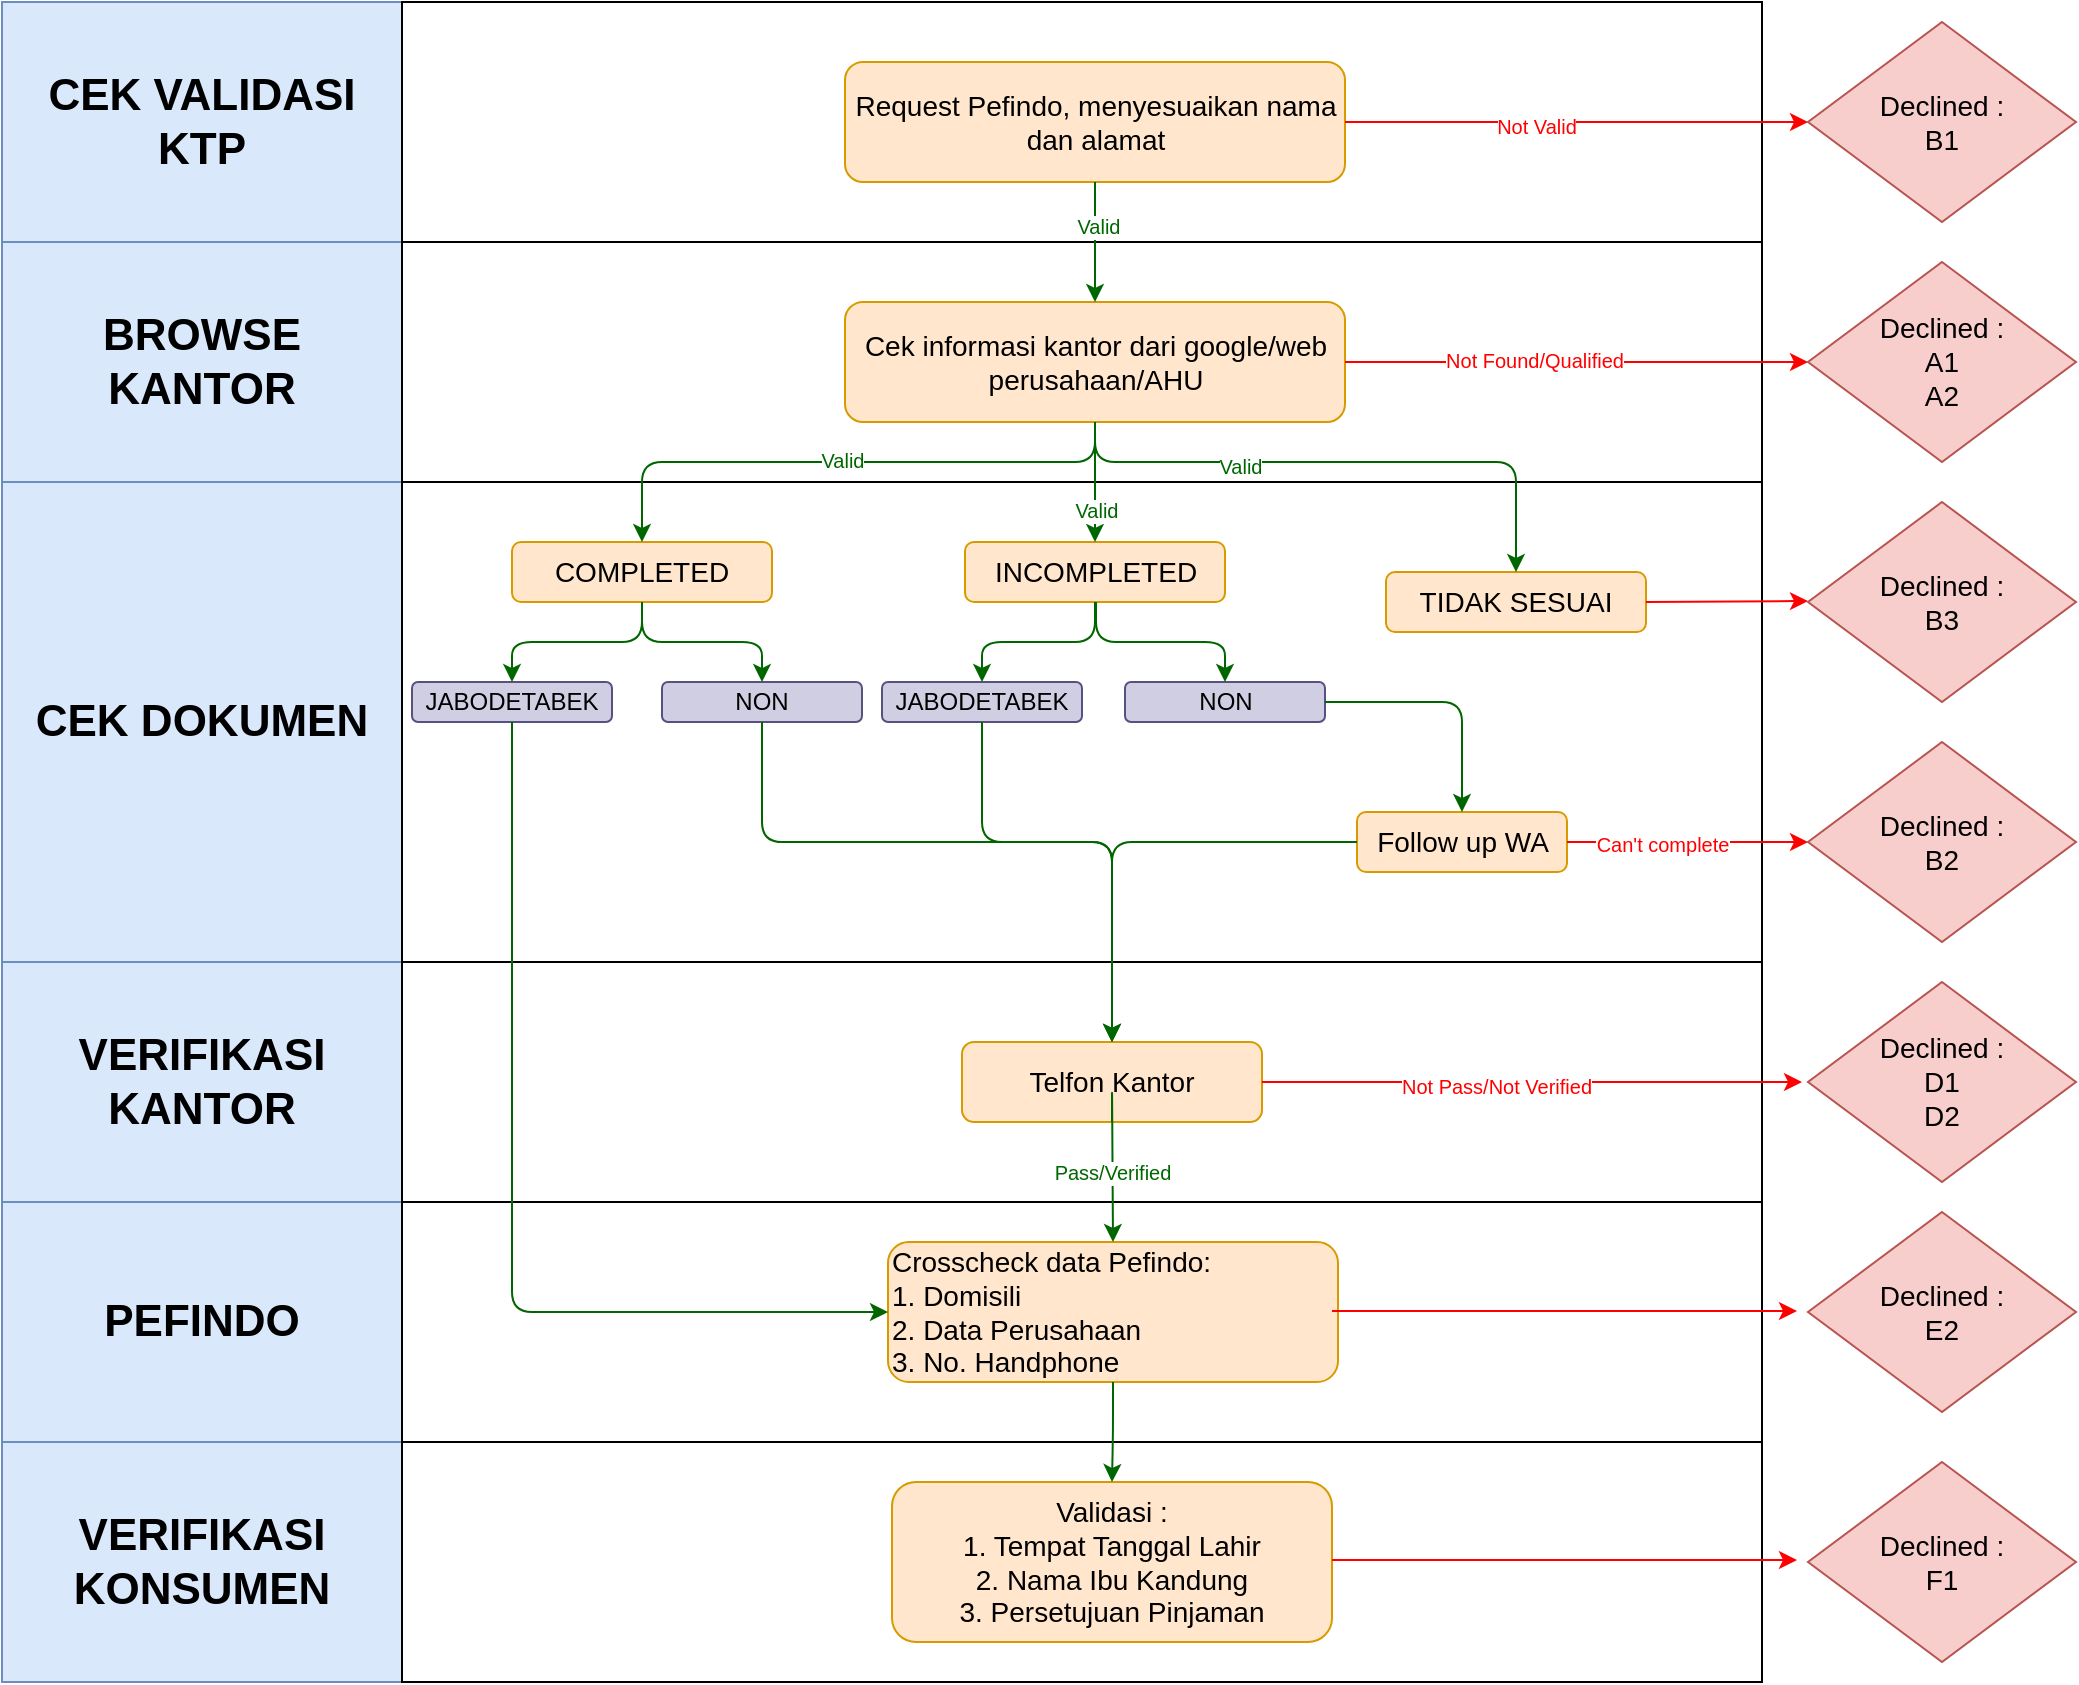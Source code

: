 <mxfile pages="1" version="11.2.1" type="github"><diagram id="Ne75eRjnatR5rNyBpCLu" name="LOO"><mxGraphModel dx="1447" dy="672" grid="1" gridSize="10" guides="1" tooltips="1" connect="1" arrows="1" fold="1" page="1" pageScale="1" pageWidth="827" pageHeight="1169" math="0" shadow="0"><root><mxCell id="0"/><mxCell id="1" parent="0"/><mxCell id="gVVrBlvBXuhKNrGggDU--23" value="CEK VALIDASI KTP" style="rounded=0;whiteSpace=wrap;html=1;fontSize=22;fontStyle=1;fillColor=#dae8fc;strokeColor=#6c8ebf;" vertex="1" parent="1"><mxGeometry y="40" width="200" height="120" as="geometry"/></mxCell><mxCell id="gVVrBlvBXuhKNrGggDU--24" value="" style="rounded=0;whiteSpace=wrap;html=1;fontSize=22;" vertex="1" parent="1"><mxGeometry x="200" y="40" width="680" height="120" as="geometry"/></mxCell><mxCell id="gVVrBlvBXuhKNrGggDU--25" value="Request Pefindo, menyesuaikan nama dan alamat" style="rounded=1;whiteSpace=wrap;html=1;fontSize=14;fillColor=#ffe6cc;strokeColor=#d79b00;" vertex="1" parent="1"><mxGeometry x="421.5" y="70" width="250" height="60" as="geometry"/></mxCell><mxCell id="gVVrBlvBXuhKNrGggDU--26" value="" style="endArrow=classic;html=1;fontSize=14;exitX=1;exitY=0.5;exitDx=0;exitDy=0;entryX=0;entryY=0.5;entryDx=0;entryDy=0;fontColor=#000000;strokeColor=#FF0000;" edge="1" parent="1" source="gVVrBlvBXuhKNrGggDU--25" target="gVVrBlvBXuhKNrGggDU--27"><mxGeometry width="50" height="50" relative="1" as="geometry"><mxPoint x="570" y="125" as="sourcePoint"/><mxPoint x="760" y="100" as="targetPoint"/></mxGeometry></mxCell><mxCell id="gVVrBlvBXuhKNrGggDU--85" value="Not Valid" style="text;html=1;resizable=0;points=[];align=center;verticalAlign=middle;labelBackgroundColor=#ffffff;fontSize=10;fontColor=#FF0000;" vertex="1" connectable="0" parent="gVVrBlvBXuhKNrGggDU--26"><mxGeometry x="-0.179" y="-2" relative="1" as="geometry"><mxPoint as="offset"/></mxGeometry></mxCell><mxCell id="gVVrBlvBXuhKNrGggDU--27" value="Declined :&lt;br&gt;B1" style="rhombus;whiteSpace=wrap;html=1;fontSize=14;fillColor=#f8cecc;strokeColor=#b85450;" vertex="1" parent="1"><mxGeometry x="903" y="50" width="134" height="100" as="geometry"/></mxCell><mxCell id="gVVrBlvBXuhKNrGggDU--28" value="BROWSE KANTOR" style="rounded=0;whiteSpace=wrap;html=1;fontSize=22;fontStyle=1;fillColor=#dae8fc;strokeColor=#6c8ebf;" vertex="1" parent="1"><mxGeometry y="160" width="200" height="120" as="geometry"/></mxCell><mxCell id="gVVrBlvBXuhKNrGggDU--29" value="" style="rounded=0;whiteSpace=wrap;html=1;fontSize=22;" vertex="1" parent="1"><mxGeometry x="200" y="160" width="680" height="120" as="geometry"/></mxCell><mxCell id="gVVrBlvBXuhKNrGggDU--30" value="Cek informasi kantor dari google/web perusahaan/AHU" style="rounded=1;whiteSpace=wrap;html=1;fontSize=14;fillColor=#ffe6cc;strokeColor=#d79b00;" vertex="1" parent="1"><mxGeometry x="421.5" y="190" width="250" height="60" as="geometry"/></mxCell><mxCell id="gVVrBlvBXuhKNrGggDU--31" value="" style="endArrow=classic;html=1;fontSize=14;entryX=0.5;entryY=0;entryDx=0;entryDy=0;exitX=0.5;exitY=1;exitDx=0;exitDy=0;strokeColor=#006600;" edge="1" parent="1" source="gVVrBlvBXuhKNrGggDU--25" target="gVVrBlvBXuhKNrGggDU--30"><mxGeometry width="50" height="50" relative="1" as="geometry"><mxPoint x="430" y="130" as="sourcePoint"/><mxPoint x="60" y="300" as="targetPoint"/></mxGeometry></mxCell><mxCell id="gVVrBlvBXuhKNrGggDU--86" value="&lt;font color=&quot;#006600&quot;&gt;Valid&lt;/font&gt;" style="text;html=1;resizable=0;points=[];align=center;verticalAlign=middle;labelBackgroundColor=#ffffff;fontSize=10;fontColor=#FF0000;" vertex="1" connectable="0" parent="gVVrBlvBXuhKNrGggDU--31"><mxGeometry x="-0.278" y="1" relative="1" as="geometry"><mxPoint as="offset"/></mxGeometry></mxCell><mxCell id="gVVrBlvBXuhKNrGggDU--32" value="CEK DOKUMEN" style="rounded=0;whiteSpace=wrap;html=1;fontSize=22;fontStyle=1;fillColor=#dae8fc;strokeColor=#6c8ebf;" vertex="1" parent="1"><mxGeometry y="280" width="200" height="240" as="geometry"/></mxCell><mxCell id="gVVrBlvBXuhKNrGggDU--33" value="" style="rounded=0;whiteSpace=wrap;html=1;fontSize=22;" vertex="1" parent="1"><mxGeometry x="200" y="280" width="680" height="240" as="geometry"/></mxCell><mxCell id="gVVrBlvBXuhKNrGggDU--34" value="COMPLETED" style="rounded=1;whiteSpace=wrap;html=1;fontSize=14;fillColor=#ffe6cc;strokeColor=#d79b00;" vertex="1" parent="1"><mxGeometry x="255" y="310" width="130" height="30" as="geometry"/></mxCell><mxCell id="gVVrBlvBXuhKNrGggDU--35" value="INCOMPLETED" style="rounded=1;whiteSpace=wrap;html=1;fontSize=14;fillColor=#ffe6cc;strokeColor=#d79b00;" vertex="1" parent="1"><mxGeometry x="481.5" y="310" width="130" height="30" as="geometry"/></mxCell><mxCell id="gVVrBlvBXuhKNrGggDU--36" value="TIDAK SESUAI" style="rounded=1;whiteSpace=wrap;html=1;fontSize=14;fillColor=#ffe6cc;strokeColor=#d79b00;" vertex="1" parent="1"><mxGeometry x="692" y="325" width="130" height="30" as="geometry"/></mxCell><mxCell id="gVVrBlvBXuhKNrGggDU--37" value="" style="edgeStyle=elbowEdgeStyle;elbow=vertical;endArrow=classic;html=1;fontSize=14;entryX=0.5;entryY=0;entryDx=0;entryDy=0;exitX=0.5;exitY=1;exitDx=0;exitDy=0;strokeColor=#006600;" edge="1" parent="1" source="gVVrBlvBXuhKNrGggDU--30" target="gVVrBlvBXuhKNrGggDU--34"><mxGeometry width="50" height="50" relative="1" as="geometry"><mxPoint x="10" y="470" as="sourcePoint"/><mxPoint x="60" y="420" as="targetPoint"/><Array as="points"><mxPoint x="370" y="270"/></Array></mxGeometry></mxCell><mxCell id="gVVrBlvBXuhKNrGggDU--90" value="&lt;span style=&quot;color: rgb(0 , 0 , 0) ; font-family: &amp;#34;helvetica&amp;#34; , &amp;#34;arial&amp;#34; , sans-serif ; font-size: 0px ; background-color: rgb(248 , 249 , 250)&quot;&gt;%3CmxGraphModel%3E%3Croot%3E%3CmxCell%20id%3D%220%22%2F%3E%3CmxCell%20id%3D%221%22%20parent%3D%220%22%2F%3E%3CmxCell%20id%3D%222%22%20value%3D%22%26lt%3Bfont%20color%3D%26quot%3B%23006600%26quot%3B%26gt%3BValid%26lt%3B%2Ffont%26gt%3B%22%20style%3D%22text%3Bhtml%3D1%3Bresizable%3D0%3Bpoints%3D%5B%5D%3Balign%3Dcenter%3BverticalAlign%3Dmiddle%3BlabelBackgroundColor%3D%23ffffff%3BfontSize%3D10%3BfontColor%3D%23FF0000%3B%22%20vertex%3D%221%22%20connectable%3D%220%22%20parent%3D%221%22%3E%3CmxGeometry%20x%3D%22547.5%22%20y%3D%22151.667%22%20as%3D%22geometry%22%3E%3CmxPoint%20as%3D%22offset%22%2F%3E%3C%2FmxGeometry%3E%3C%2FmxCell%3E%3C%2Froot%3E%3C%2FmxGraphModel%3EValid&lt;/span&gt;" style="text;html=1;resizable=0;points=[];align=center;verticalAlign=middle;labelBackgroundColor=#ffffff;fontSize=10;fontColor=#FF0000;" vertex="1" connectable="0" parent="gVVrBlvBXuhKNrGggDU--37"><mxGeometry x="0.057" relative="1" as="geometry"><mxPoint as="offset"/></mxGeometry></mxCell><mxCell id="gVVrBlvBXuhKNrGggDU--91" value="&lt;font color=&quot;#006600&quot;&gt;Valid&lt;/font&gt;" style="text;html=1;resizable=0;points=[];align=center;verticalAlign=middle;labelBackgroundColor=#ffffff;fontSize=10;fontColor=#FF0000;" vertex="1" connectable="0" parent="gVVrBlvBXuhKNrGggDU--37"><mxGeometry x="0.022" y="-1" relative="1" as="geometry"><mxPoint as="offset"/></mxGeometry></mxCell><mxCell id="gVVrBlvBXuhKNrGggDU--38" value="" style="edgeStyle=elbowEdgeStyle;elbow=vertical;endArrow=classic;html=1;fontSize=14;entryX=0.5;entryY=0;entryDx=0;entryDy=0;exitX=0.5;exitY=1;exitDx=0;exitDy=0;strokeColor=#006600;" edge="1" parent="1" source="gVVrBlvBXuhKNrGggDU--30" target="gVVrBlvBXuhKNrGggDU--36"><mxGeometry width="50" height="50" relative="1" as="geometry"><mxPoint x="455.714" y="259.714" as="sourcePoint"/><mxPoint x="315.714" y="319.714" as="targetPoint"/><Array as="points"><mxPoint x="560" y="270"/></Array></mxGeometry></mxCell><mxCell id="gVVrBlvBXuhKNrGggDU--92" value="&lt;font color=&quot;#006600&quot;&gt;Valid&lt;/font&gt;" style="text;html=1;resizable=0;points=[];align=center;verticalAlign=middle;labelBackgroundColor=#ffffff;fontSize=10;fontColor=#FF0000;" vertex="1" connectable="0" parent="gVVrBlvBXuhKNrGggDU--38"><mxGeometry x="-0.356" y="-1" relative="1" as="geometry"><mxPoint y="1" as="offset"/></mxGeometry></mxCell><mxCell id="gVVrBlvBXuhKNrGggDU--39" value="" style="edgeStyle=elbowEdgeStyle;elbow=vertical;endArrow=classic;html=1;fontSize=14;entryX=0.5;entryY=0;entryDx=0;entryDy=0;exitX=0.5;exitY=1;exitDx=0;exitDy=0;strokeColor=#006600;" edge="1" parent="1" source="gVVrBlvBXuhKNrGggDU--30" target="gVVrBlvBXuhKNrGggDU--35"><mxGeometry width="50" height="50" relative="1" as="geometry"><mxPoint x="455.714" y="259.714" as="sourcePoint"/><mxPoint x="315.714" y="319.714" as="targetPoint"/><Array as="points"><mxPoint x="470" y="270"/></Array></mxGeometry></mxCell><mxCell id="gVVrBlvBXuhKNrGggDU--93" value="&lt;font color=&quot;#006600&quot;&gt;Valid&lt;/font&gt;" style="text;html=1;resizable=0;points=[];align=center;verticalAlign=middle;labelBackgroundColor=#ffffff;fontSize=10;fontColor=#FF0000;" vertex="1" connectable="0" parent="gVVrBlvBXuhKNrGggDU--39"><mxGeometry x="0.444" relative="1" as="geometry"><mxPoint as="offset"/></mxGeometry></mxCell><mxCell id="gVVrBlvBXuhKNrGggDU--41" value="" style="endArrow=classic;html=1;fontSize=14;entryX=0;entryY=0.5;entryDx=0;entryDy=0;exitX=1;exitY=0.5;exitDx=0;exitDy=0;strokeColor=#FF0000;" edge="1" parent="1" source="gVVrBlvBXuhKNrGggDU--30" target="gVVrBlvBXuhKNrGggDU--42"><mxGeometry width="50" height="50" relative="1" as="geometry"><mxPoint x="690" y="220" as="sourcePoint"/><mxPoint x="826" y="220" as="targetPoint"/></mxGeometry></mxCell><mxCell id="gVVrBlvBXuhKNrGggDU--87" value="&lt;span style=&quot;color: rgb(0 , 0 , 0) ; font-family: &amp;#34;helvetica&amp;#34; , &amp;#34;arial&amp;#34; , sans-serif ; font-size: 0px ; background-color: rgb(248 , 249 , 250)&quot;&gt;%3CmxGraphModel%3E%3Croot%3E%3CmxCell%20id%3D%220%22%2F%3E%3CmxCell%20id%3D%221%22%20parent%3D%220%22%2F%3E%3CmxCell%20id%3D%222%22%20value%3D%22Not%20Valid%22%20style%3D%22text%3Bhtml%3D1%3Bresizable%3D0%3Bpoints%3D%5B%5D%3Balign%3Dcenter%3BverticalAlign%3Dmiddle%3BlabelBackgroundColor%3D%23ffffff%3BfontSize%3D10%3BfontColor%3D%23FF0000%3B%22%20vertex%3D%221%22%20connectable%3D%220%22%20parent%3D%221%22%3E%3CmxGeometry%20x%3D%22766.5%22%20y%3D%22102.0%22%20as%3D%22geometry%22%3E%3CmxPoint%20as%3D%22offset%22%2F%3E%3C%2FmxGeometry%3E%3C%2FmxCell%3E%3C%2Froot%3E%3C%2FmxGraphModel%3E&lt;/span&gt;" style="text;html=1;resizable=0;points=[];align=center;verticalAlign=middle;labelBackgroundColor=#ffffff;fontSize=10;fontColor=#FF0000;" vertex="1" connectable="0" parent="gVVrBlvBXuhKNrGggDU--41"><mxGeometry x="-0.218" y="-1" relative="1" as="geometry"><mxPoint as="offset"/></mxGeometry></mxCell><mxCell id="gVVrBlvBXuhKNrGggDU--88" value="Not Found/Qualified" style="text;html=1;resizable=0;points=[];align=center;verticalAlign=middle;labelBackgroundColor=#ffffff;fontSize=10;fontColor=#FF0000;" vertex="1" connectable="0" parent="gVVrBlvBXuhKNrGggDU--41"><mxGeometry x="-0.182" y="1" relative="1" as="geometry"><mxPoint as="offset"/></mxGeometry></mxCell><mxCell id="gVVrBlvBXuhKNrGggDU--42" value="Declined :&lt;br&gt;A1&lt;br&gt;A2" style="rhombus;whiteSpace=wrap;html=1;fontSize=14;fillColor=#f8cecc;strokeColor=#b85450;" vertex="1" parent="1"><mxGeometry x="903" y="170" width="134" height="100" as="geometry"/></mxCell><mxCell id="gVVrBlvBXuhKNrGggDU--43" value="VERIFIKASI KANTOR" style="rounded=0;whiteSpace=wrap;html=1;fontSize=22;fontStyle=1;fillColor=#dae8fc;strokeColor=#6c8ebf;" vertex="1" parent="1"><mxGeometry y="520" width="200" height="120" as="geometry"/></mxCell><mxCell id="gVVrBlvBXuhKNrGggDU--44" value="JABODETABEK" style="rounded=1;whiteSpace=wrap;html=1;fontSize=12;fillColor=#d0cee2;strokeColor=#56517e;" vertex="1" parent="1"><mxGeometry x="205" y="380" width="100" height="20" as="geometry"/></mxCell><mxCell id="gVVrBlvBXuhKNrGggDU--45" value="NON" style="rounded=1;whiteSpace=wrap;html=1;fontSize=12;fillColor=#d0cee2;strokeColor=#56517e;" vertex="1" parent="1"><mxGeometry x="330" y="380" width="100" height="20" as="geometry"/></mxCell><mxCell id="gVVrBlvBXuhKNrGggDU--46" value="" style="edgeStyle=elbowEdgeStyle;elbow=vertical;endArrow=classic;html=1;fontSize=14;entryX=0.5;entryY=0;entryDx=0;entryDy=0;exitX=0.5;exitY=1;exitDx=0;exitDy=0;strokeColor=#006600;" edge="1" parent="1" source="gVVrBlvBXuhKNrGggDU--34" target="gVVrBlvBXuhKNrGggDU--44"><mxGeometry width="50" height="50" relative="1" as="geometry"><mxPoint x="556.167" y="259.833" as="sourcePoint"/><mxPoint x="330.333" y="319.833" as="targetPoint"/><Array as="points"><mxPoint x="290" y="360"/><mxPoint x="290" y="350"/></Array></mxGeometry></mxCell><mxCell id="gVVrBlvBXuhKNrGggDU--47" value="" style="edgeStyle=elbowEdgeStyle;elbow=vertical;endArrow=classic;html=1;fontSize=14;entryX=0.5;entryY=0;entryDx=0;entryDy=0;strokeColor=#006600;" edge="1" parent="1" target="gVVrBlvBXuhKNrGggDU--45"><mxGeometry width="50" height="50" relative="1" as="geometry"><mxPoint x="320" y="340" as="sourcePoint"/><mxPoint x="265.333" y="369.833" as="targetPoint"/><Array as="points"/></mxGeometry></mxCell><mxCell id="gVVrBlvBXuhKNrGggDU--48" value="JABODETABEK" style="rounded=1;whiteSpace=wrap;html=1;fontSize=12;fillColor=#d0cee2;strokeColor=#56517e;" vertex="1" parent="1"><mxGeometry x="440" y="380" width="100" height="20" as="geometry"/></mxCell><mxCell id="gVVrBlvBXuhKNrGggDU--49" value="NON" style="rounded=1;whiteSpace=wrap;html=1;fontSize=12;fillColor=#d0cee2;strokeColor=#56517e;" vertex="1" parent="1"><mxGeometry x="561.5" y="380" width="100" height="20" as="geometry"/></mxCell><mxCell id="gVVrBlvBXuhKNrGggDU--50" value="" style="edgeStyle=elbowEdgeStyle;elbow=vertical;endArrow=classic;html=1;fontSize=14;entryX=0.5;entryY=0;entryDx=0;entryDy=0;exitX=0.5;exitY=1;exitDx=0;exitDy=0;strokeColor=#006600;" edge="1" parent="1" source="gVVrBlvBXuhKNrGggDU--35" target="gVVrBlvBXuhKNrGggDU--48"><mxGeometry width="50" height="50" relative="1" as="geometry"><mxPoint x="540" y="340" as="sourcePoint"/><mxPoint x="475" y="360" as="targetPoint"/><Array as="points"><mxPoint x="520" y="360"/></Array></mxGeometry></mxCell><mxCell id="gVVrBlvBXuhKNrGggDU--51" value="" style="edgeStyle=elbowEdgeStyle;elbow=vertical;endArrow=classic;html=1;fontSize=14;entryX=0.5;entryY=0;entryDx=0;entryDy=0;strokeColor=#006600;" edge="1" parent="1" target="gVVrBlvBXuhKNrGggDU--49"><mxGeometry width="50" height="50" relative="1" as="geometry"><mxPoint x="547" y="340" as="sourcePoint"/><mxPoint x="606.5" y="360" as="targetPoint"/><Array as="points"/></mxGeometry></mxCell><mxCell id="gVVrBlvBXuhKNrGggDU--54" value="" style="rounded=0;whiteSpace=wrap;html=1;fontSize=22;" vertex="1" parent="1"><mxGeometry x="200" y="520" width="680" height="120" as="geometry"/></mxCell><mxCell id="gVVrBlvBXuhKNrGggDU--55" value="Telfon Kantor" style="rounded=1;whiteSpace=wrap;html=1;fontSize=14;fillColor=#ffe6cc;strokeColor=#d79b00;" vertex="1" parent="1"><mxGeometry x="480" y="560" width="150" height="40" as="geometry"/></mxCell><mxCell id="gVVrBlvBXuhKNrGggDU--56" value="Follow up WA" style="rounded=1;whiteSpace=wrap;html=1;fontSize=14;fillColor=#ffe6cc;strokeColor=#d79b00;" vertex="1" parent="1"><mxGeometry x="677.5" y="445" width="105" height="30" as="geometry"/></mxCell><mxCell id="gVVrBlvBXuhKNrGggDU--57" value="" style="endArrow=classic;html=1;fontSize=14;entryX=0;entryY=0.5;entryDx=0;entryDy=0;strokeColor=#FF0000;exitX=1;exitY=0.5;exitDx=0;exitDy=0;" edge="1" parent="1" source="gVVrBlvBXuhKNrGggDU--36"><mxGeometry width="50" height="50" relative="1" as="geometry"><mxPoint x="870" y="339.5" as="sourcePoint"/><mxPoint x="903" y="339.5" as="targetPoint"/></mxGeometry></mxCell><mxCell id="gVVrBlvBXuhKNrGggDU--58" value="" style="edgeStyle=elbowEdgeStyle;elbow=vertical;endArrow=classic;html=1;fontSize=14;entryX=0.5;entryY=0;entryDx=0;entryDy=0;exitX=1;exitY=0.5;exitDx=0;exitDy=0;strokeColor=#006600;" edge="1" parent="1" source="gVVrBlvBXuhKNrGggDU--49" target="gVVrBlvBXuhKNrGggDU--56"><mxGeometry width="50" height="50" relative="1" as="geometry"><mxPoint x="557" y="350" as="sourcePoint"/><mxPoint x="621.429" y="369.714" as="targetPoint"/><Array as="points"><mxPoint x="700" y="390"/><mxPoint x="700" y="370"/></Array></mxGeometry></mxCell><mxCell id="gVVrBlvBXuhKNrGggDU--59" value="" style="edgeStyle=elbowEdgeStyle;elbow=vertical;endArrow=classic;html=1;fontSize=14;entryX=0.5;entryY=0;entryDx=0;entryDy=0;exitX=0.5;exitY=1;exitDx=0;exitDy=0;strokeColor=#006600;" edge="1" parent="1" source="gVVrBlvBXuhKNrGggDU--45" target="gVVrBlvBXuhKNrGggDU--55"><mxGeometry width="50" height="50" relative="1" as="geometry"><mxPoint x="330" y="350" as="sourcePoint"/><mxPoint x="390" y="369.714" as="targetPoint"/><Array as="points"><mxPoint x="450" y="460"/><mxPoint x="460" y="450"/><mxPoint x="450" y="440"/><mxPoint x="470" y="420"/></Array></mxGeometry></mxCell><mxCell id="gVVrBlvBXuhKNrGggDU--61" value="" style="edgeStyle=elbowEdgeStyle;elbow=vertical;endArrow=classic;html=1;fontSize=14;entryX=0.5;entryY=0;entryDx=0;entryDy=0;exitX=0.5;exitY=1;exitDx=0;exitDy=0;strokeColor=#006600;" edge="1" parent="1" source="gVVrBlvBXuhKNrGggDU--48" target="gVVrBlvBXuhKNrGggDU--55"><mxGeometry width="50" height="50" relative="1" as="geometry"><mxPoint x="390" y="389.714" as="sourcePoint"/><mxPoint x="565.714" y="509.714" as="targetPoint"/><Array as="points"><mxPoint x="510" y="460"/><mxPoint x="530" y="450"/><mxPoint x="510" y="440"/><mxPoint x="520" y="420"/></Array></mxGeometry></mxCell><mxCell id="gVVrBlvBXuhKNrGggDU--62" value="" style="edgeStyle=elbowEdgeStyle;elbow=vertical;endArrow=classic;html=1;fontSize=14;entryX=0.5;entryY=0;entryDx=0;entryDy=0;exitX=0;exitY=0.5;exitDx=0;exitDy=0;strokeColor=#006600;" edge="1" parent="1" source="gVVrBlvBXuhKNrGggDU--56" target="gVVrBlvBXuhKNrGggDU--55"><mxGeometry width="50" height="50" relative="1" as="geometry"><mxPoint x="671.429" y="379.714" as="sourcePoint"/><mxPoint x="738.571" y="409.714" as="targetPoint"/><Array as="points"><mxPoint x="600" y="460"/><mxPoint x="610" y="450"/><mxPoint x="580" y="445"/><mxPoint x="610" y="420"/></Array></mxGeometry></mxCell><mxCell id="gVVrBlvBXuhKNrGggDU--63" value="" style="endArrow=classic;html=1;fontSize=14;strokeColor=#FF0000;exitX=1;exitY=0.5;exitDx=0;exitDy=0;entryX=0;entryY=0.5;entryDx=0;entryDy=0;" edge="1" parent="1" source="gVVrBlvBXuhKNrGggDU--56" target="gVVrBlvBXuhKNrGggDU--82"><mxGeometry width="50" height="50" relative="1" as="geometry"><mxPoint x="870" y="335" as="sourcePoint"/><mxPoint x="890" y="410" as="targetPoint"/></mxGeometry></mxCell><mxCell id="gVVrBlvBXuhKNrGggDU--94" value="Can't complete" style="text;html=1;resizable=0;points=[];align=center;verticalAlign=middle;labelBackgroundColor=#ffffff;fontSize=10;fontColor=#FF0000;" vertex="1" connectable="0" parent="gVVrBlvBXuhKNrGggDU--63"><mxGeometry x="-0.218" y="-1" relative="1" as="geometry"><mxPoint as="offset"/></mxGeometry></mxCell><mxCell id="gVVrBlvBXuhKNrGggDU--65" value="" style="endArrow=classic;html=1;fontSize=14;strokeColor=#FF0000;exitX=1;exitY=0.5;exitDx=0;exitDy=0;" edge="1" parent="1" source="gVVrBlvBXuhKNrGggDU--55"><mxGeometry width="50" height="50" relative="1" as="geometry"><mxPoint x="791.0" y="425" as="sourcePoint"/><mxPoint x="900" y="580" as="targetPoint"/></mxGeometry></mxCell><mxCell id="gVVrBlvBXuhKNrGggDU--95" value="Not Pass/Not Verified" style="text;html=1;resizable=0;points=[];align=center;verticalAlign=middle;labelBackgroundColor=#ffffff;fontSize=10;fontColor=#FF0000;" vertex="1" connectable="0" parent="gVVrBlvBXuhKNrGggDU--65"><mxGeometry x="-0.132" y="-2" relative="1" as="geometry"><mxPoint as="offset"/></mxGeometry></mxCell><mxCell id="gVVrBlvBXuhKNrGggDU--66" value="Declined :&lt;br&gt;D1&lt;br&gt;D2" style="rhombus;whiteSpace=wrap;html=1;fontSize=14;fillColor=#f8cecc;strokeColor=#b85450;" vertex="1" parent="1"><mxGeometry x="903" y="530" width="134" height="100" as="geometry"/></mxCell><mxCell id="gVVrBlvBXuhKNrGggDU--67" value="PEFINDO" style="rounded=0;whiteSpace=wrap;html=1;fontSize=22;fontStyle=1;fillColor=#dae8fc;strokeColor=#6c8ebf;" vertex="1" parent="1"><mxGeometry y="640" width="200" height="120" as="geometry"/></mxCell><mxCell id="gVVrBlvBXuhKNrGggDU--68" value="" style="rounded=0;whiteSpace=wrap;html=1;fontSize=22;" vertex="1" parent="1"><mxGeometry x="200" y="640" width="680" height="120" as="geometry"/></mxCell><mxCell id="gVVrBlvBXuhKNrGggDU--69" value="Crosscheck data Pefindo:&lt;br&gt;1. Domisili&lt;br&gt;2. Data Perusahaan&lt;br&gt;3. No. Handphone" style="rounded=1;whiteSpace=wrap;html=1;fontSize=14;fillColor=#ffe6cc;strokeColor=#d79b00;align=left;" vertex="1" parent="1"><mxGeometry x="443" y="660" width="225" height="70" as="geometry"/></mxCell><mxCell id="gVVrBlvBXuhKNrGggDU--71" value="" style="edgeStyle=elbowEdgeStyle;elbow=vertical;endArrow=classic;html=1;fontSize=14;entryX=0.5;entryY=0;entryDx=0;entryDy=0;strokeColor=#006600;exitX=0.5;exitY=1;exitDx=0;exitDy=0;" edge="1" parent="1" source="gVVrBlvBXuhKNrGggDU--55" target="gVVrBlvBXuhKNrGggDU--69"><mxGeometry width="50" height="50" relative="1" as="geometry"><mxPoint x="557" y="560" as="sourcePoint"/><mxPoint x="556.643" y="620.214" as="targetPoint"/><Array as="points"><mxPoint x="479.5" y="580.5"/></Array></mxGeometry></mxCell><mxCell id="gVVrBlvBXuhKNrGggDU--96" value="&lt;font color=&quot;#006600&quot;&gt;Pass/Verified&lt;/font&gt;" style="text;html=1;resizable=0;points=[];align=center;verticalAlign=middle;labelBackgroundColor=#ffffff;fontSize=10;fontColor=#FF0000;" vertex="1" connectable="0" parent="gVVrBlvBXuhKNrGggDU--71"><mxGeometry x="0.289" y="-1" relative="1" as="geometry"><mxPoint as="offset"/></mxGeometry></mxCell><mxCell id="gVVrBlvBXuhKNrGggDU--72" value="" style="edgeStyle=elbowEdgeStyle;elbow=vertical;endArrow=classic;html=1;fontSize=14;entryX=0;entryY=0.5;entryDx=0;entryDy=0;exitX=0.5;exitY=1;exitDx=0;exitDy=0;strokeColor=#006600;" edge="1" parent="1" source="gVVrBlvBXuhKNrGggDU--44" target="gVVrBlvBXuhKNrGggDU--69"><mxGeometry width="50" height="50" relative="1" as="geometry"><mxPoint x="330" y="349.714" as="sourcePoint"/><mxPoint x="265.714" y="369.714" as="targetPoint"/><Array as="points"><mxPoint x="340" y="695"/><mxPoint x="320" y="660"/></Array></mxGeometry></mxCell><mxCell id="gVVrBlvBXuhKNrGggDU--73" value="VERIFIKASI KONSUMEN" style="rounded=0;whiteSpace=wrap;html=1;fontSize=22;fontStyle=1;fillColor=#dae8fc;strokeColor=#6c8ebf;" vertex="1" parent="1"><mxGeometry y="760" width="200" height="120" as="geometry"/></mxCell><mxCell id="gVVrBlvBXuhKNrGggDU--74" value="" style="rounded=0;whiteSpace=wrap;html=1;fontSize=22;" vertex="1" parent="1"><mxGeometry x="200" y="760" width="680" height="120" as="geometry"/></mxCell><mxCell id="gVVrBlvBXuhKNrGggDU--75" value="Validasi :&lt;br&gt;1. Tempat Tanggal Lahir&lt;br&gt;2. Nama Ibu Kandung&lt;br&gt;3. Persetujuan Pinjaman" style="rounded=1;whiteSpace=wrap;html=1;fontSize=14;fillColor=#ffe6cc;strokeColor=#d79b00;" vertex="1" parent="1"><mxGeometry x="445" y="780" width="220" height="80" as="geometry"/></mxCell><mxCell id="gVVrBlvBXuhKNrGggDU--76" value="" style="edgeStyle=elbowEdgeStyle;elbow=vertical;endArrow=classic;html=1;fontSize=14;strokeColor=#006600;entryX=0.5;entryY=0;entryDx=0;entryDy=0;exitX=0.5;exitY=1;exitDx=0;exitDy=0;" edge="1" parent="1" source="gVVrBlvBXuhKNrGggDU--69" target="gVVrBlvBXuhKNrGggDU--75"><mxGeometry width="50" height="50" relative="1" as="geometry"><mxPoint x="560" y="695" as="sourcePoint"/><mxPoint x="555" y="740" as="targetPoint"/><Array as="points"/></mxGeometry></mxCell><mxCell id="gVVrBlvBXuhKNrGggDU--78" value="" style="endArrow=classic;html=1;fontSize=14;strokeColor=#FF0000;exitX=1;exitY=0.5;exitDx=0;exitDy=0;" edge="1" parent="1"><mxGeometry width="50" height="50" relative="1" as="geometry"><mxPoint x="665.0" y="694.5" as="sourcePoint"/><mxPoint x="897.5" y="694.5" as="targetPoint"/></mxGeometry></mxCell><mxCell id="gVVrBlvBXuhKNrGggDU--79" value="Declined :&lt;br&gt;E2" style="rhombus;whiteSpace=wrap;html=1;fontSize=14;fillColor=#f8cecc;strokeColor=#b85450;" vertex="1" parent="1"><mxGeometry x="903" y="645" width="134" height="100" as="geometry"/></mxCell><mxCell id="gVVrBlvBXuhKNrGggDU--80" value="" style="endArrow=classic;html=1;fontSize=14;strokeColor=#FF0000;exitX=1;exitY=0.5;exitDx=0;exitDy=0;" edge="1" parent="1"><mxGeometry width="50" height="50" relative="1" as="geometry"><mxPoint x="665.0" y="819" as="sourcePoint"/><mxPoint x="897.5" y="819" as="targetPoint"/></mxGeometry></mxCell><mxCell id="gVVrBlvBXuhKNrGggDU--81" value="Declined :&lt;br&gt;F1" style="rhombus;whiteSpace=wrap;html=1;fontSize=14;fillColor=#f8cecc;strokeColor=#b85450;" vertex="1" parent="1"><mxGeometry x="903" y="770" width="134" height="100" as="geometry"/></mxCell><mxCell id="gVVrBlvBXuhKNrGggDU--82" value="Declined :&lt;br&gt;B2" style="rhombus;whiteSpace=wrap;html=1;fontSize=14;fillColor=#f8cecc;strokeColor=#b85450;" vertex="1" parent="1"><mxGeometry x="903" y="410" width="134" height="100" as="geometry"/></mxCell><mxCell id="gVVrBlvBXuhKNrGggDU--83" value="Declined :&lt;br&gt;B3" style="rhombus;whiteSpace=wrap;html=1;fontSize=14;fillColor=#f8cecc;strokeColor=#b85450;" vertex="1" parent="1"><mxGeometry x="903" y="290" width="134" height="100" as="geometry"/></mxCell></root></mxGraphModel></diagram></mxfile>